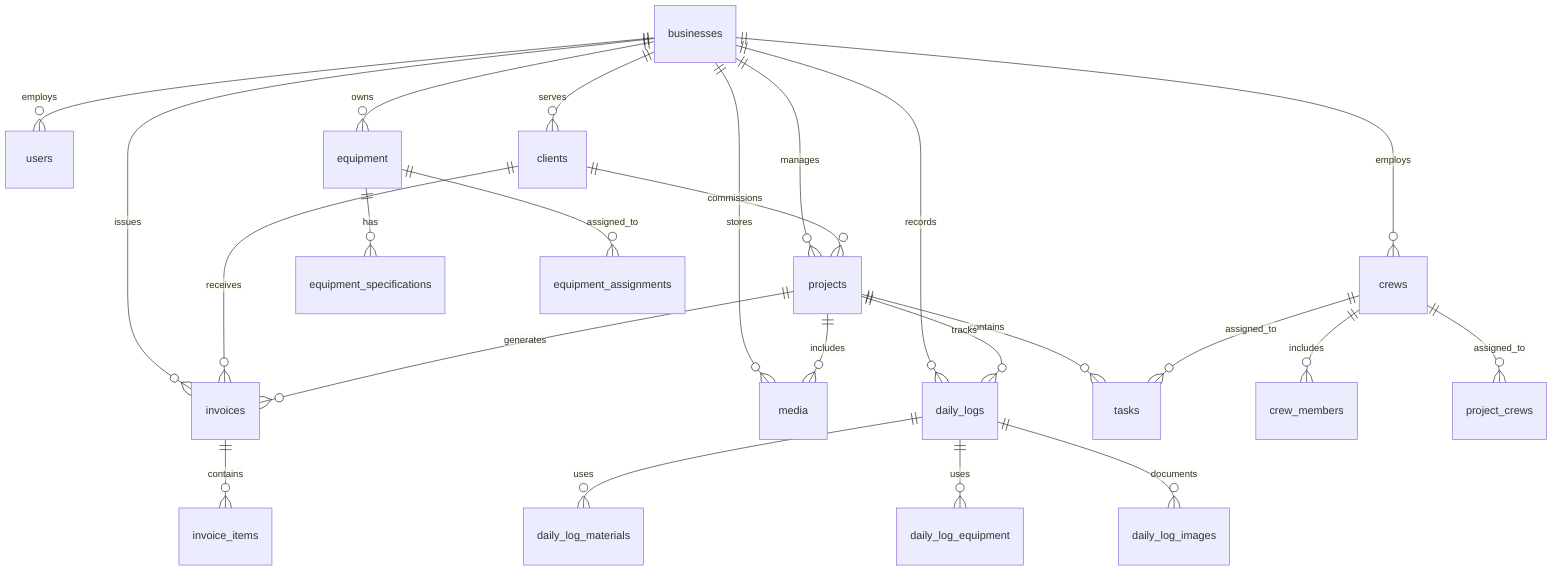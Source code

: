 erDiagram
    businesses ||--o{ users : "employs"
    businesses ||--o{ clients : "serves"
    businesses ||--o{ projects : "manages"
    businesses ||--o{ crews : "employs"
    businesses ||--o{ equipment : "owns"
    businesses ||--o{ invoices : "issues"
    businesses ||--o{ media : "stores"
    businesses ||--o{ daily_logs : "records"
    
    clients ||--o{ projects : "commissions"
    clients ||--o{ invoices : "receives"
    
    projects ||--o{ tasks : "contains"
    projects ||--o{ invoices : "generates"
    projects ||--o{ media : "includes"
    projects ||--o{ daily_logs : "tracks"
    
    crews ||--o{ crew_members : "includes"
    crews ||--o{ project_crews : "assigned_to"
    crews ||--o{ tasks : "assigned_to"
    
    equipment ||--o{ equipment_specifications : "has"
    equipment ||--o{ equipment_assignments : "assigned_to"
    
    invoices ||--o{ invoice_items : "contains"
    
    daily_logs ||--o{ daily_log_materials : "uses"
    daily_logs ||--o{ daily_log_equipment : "uses"
    daily_logs ||--o{ daily_log_images : "documents"